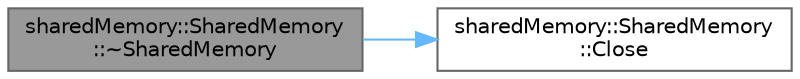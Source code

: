 digraph "sharedMemory::SharedMemory::~SharedMemory"
{
 // LATEX_PDF_SIZE
  bgcolor="transparent";
  edge [fontname=Helvetica,fontsize=10,labelfontname=Helvetica,labelfontsize=10];
  node [fontname=Helvetica,fontsize=10,shape=box,height=0.2,width=0.4];
  rankdir="LR";
  Node1 [id="Node000001",label="sharedMemory::SharedMemory\l::~SharedMemory",height=0.2,width=0.4,color="gray40", fillcolor="grey60", style="filled", fontcolor="black",tooltip="SharedMemory 클래스의 소멸자입니다."];
  Node1 -> Node2 [id="edge1_Node000001_Node000002",color="steelblue1",style="solid",tooltip=" "];
  Node2 [id="Node000002",label="sharedMemory::SharedMemory\l::Close",height=0.2,width=0.4,color="grey40", fillcolor="white", style="filled",URL="$a00129.html#aeb536ad3891285fa976bdf7f148026e0",tooltip="공유 메모리를 닫는 메서드입니다."];
}
